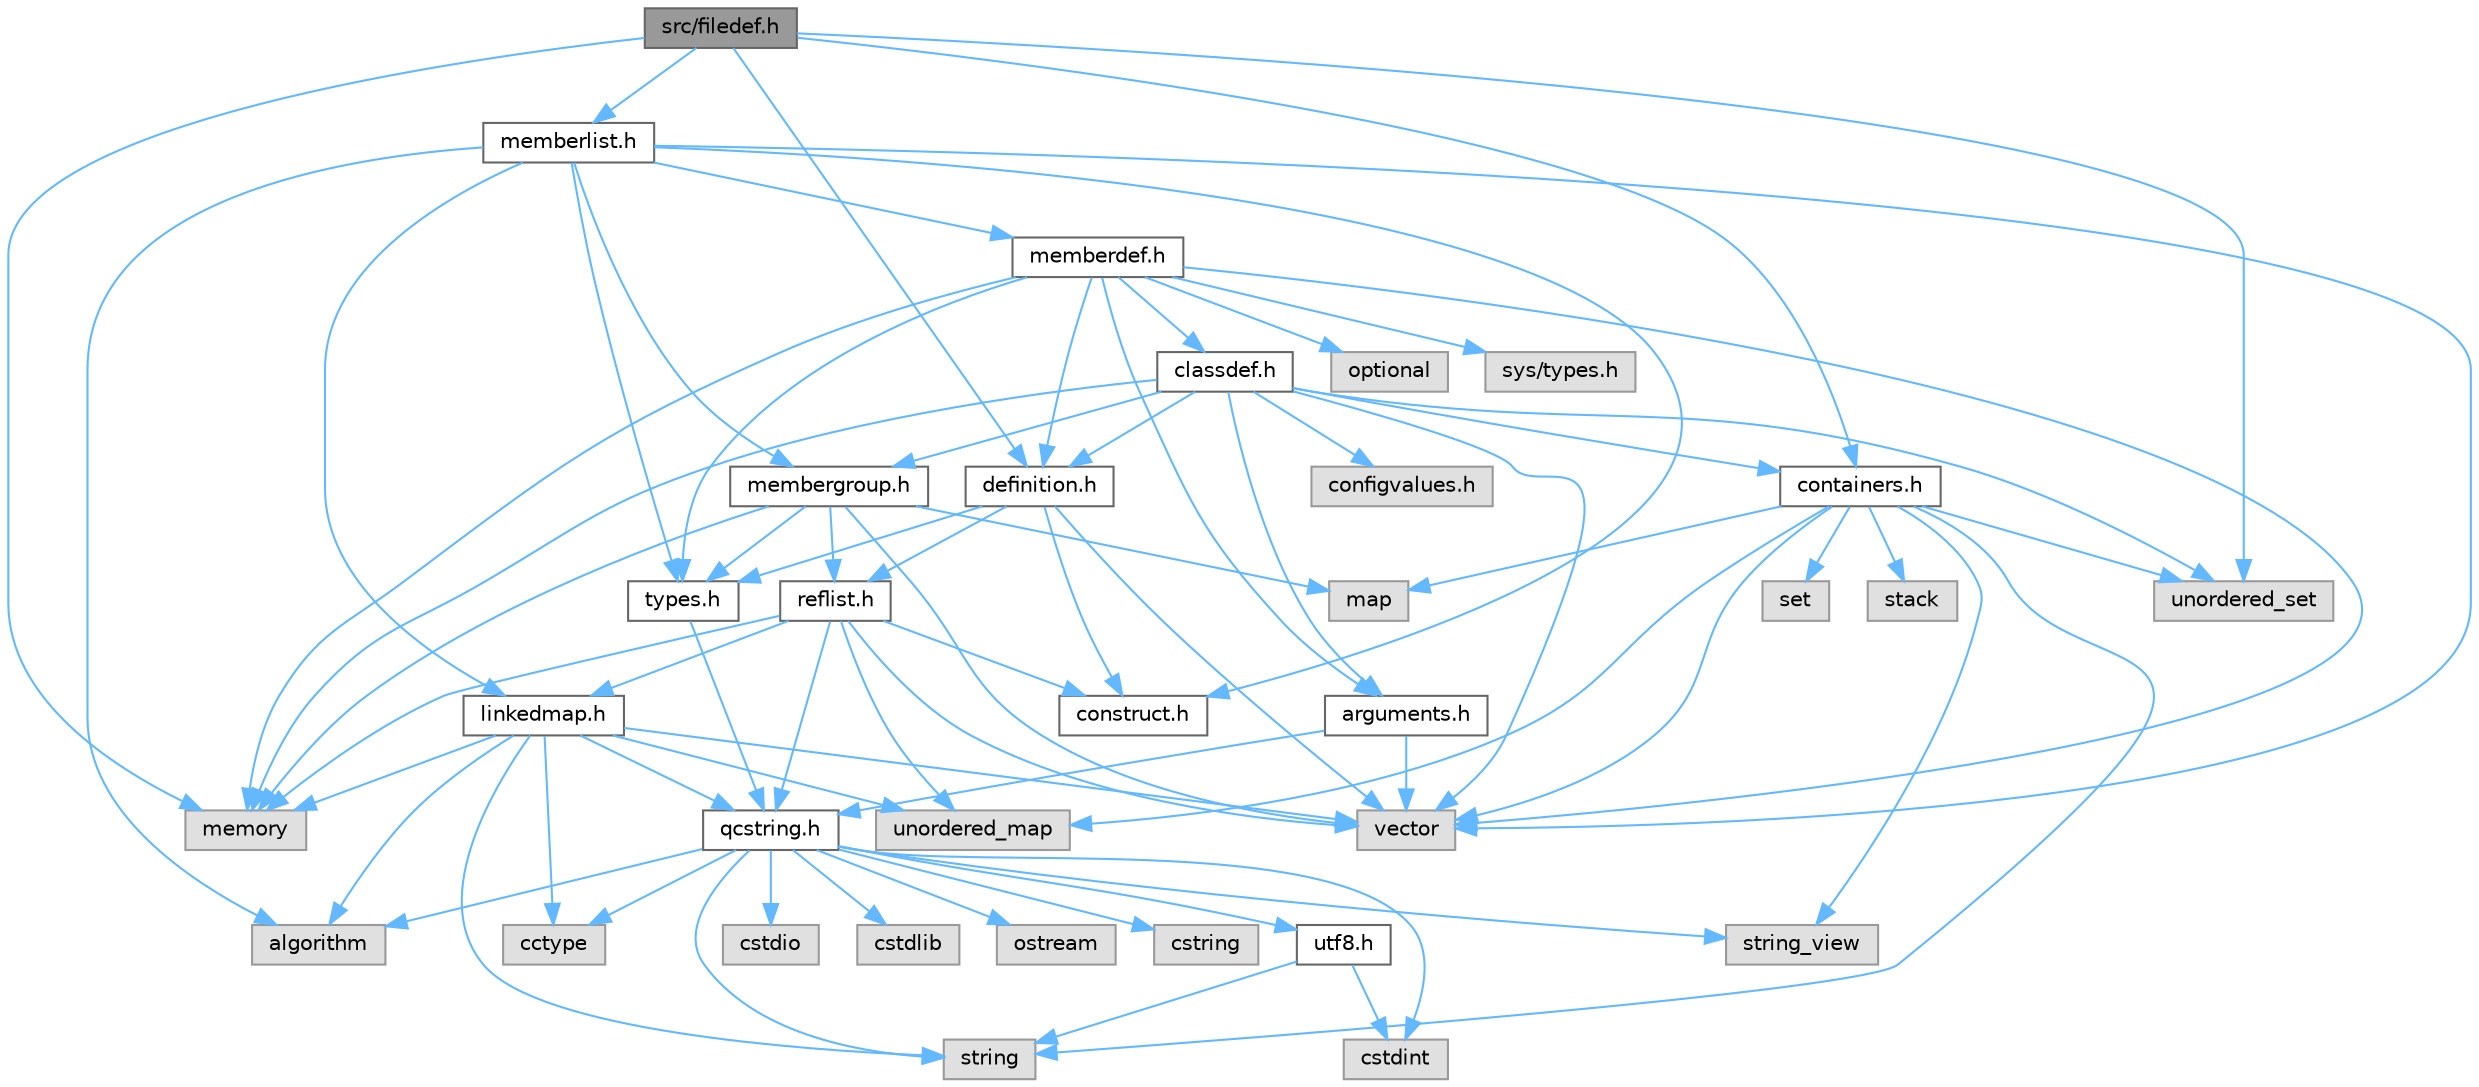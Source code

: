 digraph "src/filedef.h"
{
 // INTERACTIVE_SVG=YES
 // LATEX_PDF_SIZE
  bgcolor="transparent";
  edge [fontname=Helvetica,fontsize=10,labelfontname=Helvetica,labelfontsize=10];
  node [fontname=Helvetica,fontsize=10,shape=box,height=0.2,width=0.4];
  Node1 [id="Node000001",label="src/filedef.h",height=0.2,width=0.4,color="gray40", fillcolor="grey60", style="filled", fontcolor="black",tooltip=" "];
  Node1 -> Node2 [id="edge1_Node000001_Node000002",color="steelblue1",style="solid",tooltip=" "];
  Node2 [id="Node000002",label="memory",height=0.2,width=0.4,color="grey60", fillcolor="#E0E0E0", style="filled",tooltip=" "];
  Node1 -> Node3 [id="edge2_Node000001_Node000003",color="steelblue1",style="solid",tooltip=" "];
  Node3 [id="Node000003",label="unordered_set",height=0.2,width=0.4,color="grey60", fillcolor="#E0E0E0", style="filled",tooltip=" "];
  Node1 -> Node4 [id="edge3_Node000001_Node000004",color="steelblue1",style="solid",tooltip=" "];
  Node4 [id="Node000004",label="definition.h",height=0.2,width=0.4,color="grey40", fillcolor="white", style="filled",URL="$df/da1/definition_8h.html",tooltip=" "];
  Node4 -> Node5 [id="edge4_Node000004_Node000005",color="steelblue1",style="solid",tooltip=" "];
  Node5 [id="Node000005",label="vector",height=0.2,width=0.4,color="grey60", fillcolor="#E0E0E0", style="filled",tooltip=" "];
  Node4 -> Node6 [id="edge5_Node000004_Node000006",color="steelblue1",style="solid",tooltip=" "];
  Node6 [id="Node000006",label="types.h",height=0.2,width=0.4,color="grey40", fillcolor="white", style="filled",URL="$d9/d49/types_8h.html",tooltip="This file contains a number of basic enums and types."];
  Node6 -> Node7 [id="edge6_Node000006_Node000007",color="steelblue1",style="solid",tooltip=" "];
  Node7 [id="Node000007",label="qcstring.h",height=0.2,width=0.4,color="grey40", fillcolor="white", style="filled",URL="$d7/d5c/qcstring_8h.html",tooltip=" "];
  Node7 -> Node8 [id="edge7_Node000007_Node000008",color="steelblue1",style="solid",tooltip=" "];
  Node8 [id="Node000008",label="string",height=0.2,width=0.4,color="grey60", fillcolor="#E0E0E0", style="filled",tooltip=" "];
  Node7 -> Node9 [id="edge8_Node000007_Node000009",color="steelblue1",style="solid",tooltip=" "];
  Node9 [id="Node000009",label="string_view",height=0.2,width=0.4,color="grey60", fillcolor="#E0E0E0", style="filled",tooltip=" "];
  Node7 -> Node10 [id="edge9_Node000007_Node000010",color="steelblue1",style="solid",tooltip=" "];
  Node10 [id="Node000010",label="algorithm",height=0.2,width=0.4,color="grey60", fillcolor="#E0E0E0", style="filled",tooltip=" "];
  Node7 -> Node11 [id="edge10_Node000007_Node000011",color="steelblue1",style="solid",tooltip=" "];
  Node11 [id="Node000011",label="cctype",height=0.2,width=0.4,color="grey60", fillcolor="#E0E0E0", style="filled",tooltip=" "];
  Node7 -> Node12 [id="edge11_Node000007_Node000012",color="steelblue1",style="solid",tooltip=" "];
  Node12 [id="Node000012",label="cstring",height=0.2,width=0.4,color="grey60", fillcolor="#E0E0E0", style="filled",tooltip=" "];
  Node7 -> Node13 [id="edge12_Node000007_Node000013",color="steelblue1",style="solid",tooltip=" "];
  Node13 [id="Node000013",label="cstdio",height=0.2,width=0.4,color="grey60", fillcolor="#E0E0E0", style="filled",tooltip=" "];
  Node7 -> Node14 [id="edge13_Node000007_Node000014",color="steelblue1",style="solid",tooltip=" "];
  Node14 [id="Node000014",label="cstdlib",height=0.2,width=0.4,color="grey60", fillcolor="#E0E0E0", style="filled",tooltip=" "];
  Node7 -> Node15 [id="edge14_Node000007_Node000015",color="steelblue1",style="solid",tooltip=" "];
  Node15 [id="Node000015",label="cstdint",height=0.2,width=0.4,color="grey60", fillcolor="#E0E0E0", style="filled",tooltip=" "];
  Node7 -> Node16 [id="edge15_Node000007_Node000016",color="steelblue1",style="solid",tooltip=" "];
  Node16 [id="Node000016",label="ostream",height=0.2,width=0.4,color="grey60", fillcolor="#E0E0E0", style="filled",tooltip=" "];
  Node7 -> Node17 [id="edge16_Node000007_Node000017",color="steelblue1",style="solid",tooltip=" "];
  Node17 [id="Node000017",label="utf8.h",height=0.2,width=0.4,color="grey40", fillcolor="white", style="filled",URL="$db/d7c/utf8_8h.html",tooltip="Various UTF8 related helper functions."];
  Node17 -> Node15 [id="edge17_Node000017_Node000015",color="steelblue1",style="solid",tooltip=" "];
  Node17 -> Node8 [id="edge18_Node000017_Node000008",color="steelblue1",style="solid",tooltip=" "];
  Node4 -> Node18 [id="edge19_Node000004_Node000018",color="steelblue1",style="solid",tooltip=" "];
  Node18 [id="Node000018",label="reflist.h",height=0.2,width=0.4,color="grey40", fillcolor="white", style="filled",URL="$d1/d02/reflist_8h.html",tooltip=" "];
  Node18 -> Node5 [id="edge20_Node000018_Node000005",color="steelblue1",style="solid",tooltip=" "];
  Node18 -> Node19 [id="edge21_Node000018_Node000019",color="steelblue1",style="solid",tooltip=" "];
  Node19 [id="Node000019",label="unordered_map",height=0.2,width=0.4,color="grey60", fillcolor="#E0E0E0", style="filled",tooltip=" "];
  Node18 -> Node2 [id="edge22_Node000018_Node000002",color="steelblue1",style="solid",tooltip=" "];
  Node18 -> Node7 [id="edge23_Node000018_Node000007",color="steelblue1",style="solid",tooltip=" "];
  Node18 -> Node20 [id="edge24_Node000018_Node000020",color="steelblue1",style="solid",tooltip=" "];
  Node20 [id="Node000020",label="linkedmap.h",height=0.2,width=0.4,color="grey40", fillcolor="white", style="filled",URL="$da/de1/linkedmap_8h.html",tooltip=" "];
  Node20 -> Node19 [id="edge25_Node000020_Node000019",color="steelblue1",style="solid",tooltip=" "];
  Node20 -> Node5 [id="edge26_Node000020_Node000005",color="steelblue1",style="solid",tooltip=" "];
  Node20 -> Node2 [id="edge27_Node000020_Node000002",color="steelblue1",style="solid",tooltip=" "];
  Node20 -> Node8 [id="edge28_Node000020_Node000008",color="steelblue1",style="solid",tooltip=" "];
  Node20 -> Node10 [id="edge29_Node000020_Node000010",color="steelblue1",style="solid",tooltip=" "];
  Node20 -> Node11 [id="edge30_Node000020_Node000011",color="steelblue1",style="solid",tooltip=" "];
  Node20 -> Node7 [id="edge31_Node000020_Node000007",color="steelblue1",style="solid",tooltip=" "];
  Node18 -> Node21 [id="edge32_Node000018_Node000021",color="steelblue1",style="solid",tooltip=" "];
  Node21 [id="Node000021",label="construct.h",height=0.2,width=0.4,color="grey40", fillcolor="white", style="filled",URL="$d7/dfc/construct_8h.html",tooltip=" "];
  Node4 -> Node21 [id="edge33_Node000004_Node000021",color="steelblue1",style="solid",tooltip=" "];
  Node1 -> Node22 [id="edge34_Node000001_Node000022",color="steelblue1",style="solid",tooltip=" "];
  Node22 [id="Node000022",label="memberlist.h",height=0.2,width=0.4,color="grey40", fillcolor="white", style="filled",URL="$dd/d78/memberlist_8h.html",tooltip=" "];
  Node22 -> Node5 [id="edge35_Node000022_Node000005",color="steelblue1",style="solid",tooltip=" "];
  Node22 -> Node10 [id="edge36_Node000022_Node000010",color="steelblue1",style="solid",tooltip=" "];
  Node22 -> Node23 [id="edge37_Node000022_Node000023",color="steelblue1",style="solid",tooltip=" "];
  Node23 [id="Node000023",label="memberdef.h",height=0.2,width=0.4,color="grey40", fillcolor="white", style="filled",URL="$d4/d46/memberdef_8h.html",tooltip=" "];
  Node23 -> Node5 [id="edge38_Node000023_Node000005",color="steelblue1",style="solid",tooltip=" "];
  Node23 -> Node2 [id="edge39_Node000023_Node000002",color="steelblue1",style="solid",tooltip=" "];
  Node23 -> Node24 [id="edge40_Node000023_Node000024",color="steelblue1",style="solid",tooltip=" "];
  Node24 [id="Node000024",label="optional",height=0.2,width=0.4,color="grey60", fillcolor="#E0E0E0", style="filled",tooltip=" "];
  Node23 -> Node25 [id="edge41_Node000023_Node000025",color="steelblue1",style="solid",tooltip=" "];
  Node25 [id="Node000025",label="sys/types.h",height=0.2,width=0.4,color="grey60", fillcolor="#E0E0E0", style="filled",tooltip=" "];
  Node23 -> Node6 [id="edge42_Node000023_Node000006",color="steelblue1",style="solid",tooltip=" "];
  Node23 -> Node4 [id="edge43_Node000023_Node000004",color="steelblue1",style="solid",tooltip=" "];
  Node23 -> Node26 [id="edge44_Node000023_Node000026",color="steelblue1",style="solid",tooltip=" "];
  Node26 [id="Node000026",label="arguments.h",height=0.2,width=0.4,color="grey40", fillcolor="white", style="filled",URL="$df/d9b/arguments_8h.html",tooltip=" "];
  Node26 -> Node5 [id="edge45_Node000026_Node000005",color="steelblue1",style="solid",tooltip=" "];
  Node26 -> Node7 [id="edge46_Node000026_Node000007",color="steelblue1",style="solid",tooltip=" "];
  Node23 -> Node27 [id="edge47_Node000023_Node000027",color="steelblue1",style="solid",tooltip=" "];
  Node27 [id="Node000027",label="classdef.h",height=0.2,width=0.4,color="grey40", fillcolor="white", style="filled",URL="$d1/da6/classdef_8h.html",tooltip=" "];
  Node27 -> Node2 [id="edge48_Node000027_Node000002",color="steelblue1",style="solid",tooltip=" "];
  Node27 -> Node5 [id="edge49_Node000027_Node000005",color="steelblue1",style="solid",tooltip=" "];
  Node27 -> Node3 [id="edge50_Node000027_Node000003",color="steelblue1",style="solid",tooltip=" "];
  Node27 -> Node28 [id="edge51_Node000027_Node000028",color="steelblue1",style="solid",tooltip=" "];
  Node28 [id="Node000028",label="containers.h",height=0.2,width=0.4,color="grey40", fillcolor="white", style="filled",URL="$d5/d75/containers_8h.html",tooltip=" "];
  Node28 -> Node5 [id="edge52_Node000028_Node000005",color="steelblue1",style="solid",tooltip=" "];
  Node28 -> Node8 [id="edge53_Node000028_Node000008",color="steelblue1",style="solid",tooltip=" "];
  Node28 -> Node9 [id="edge54_Node000028_Node000009",color="steelblue1",style="solid",tooltip=" "];
  Node28 -> Node29 [id="edge55_Node000028_Node000029",color="steelblue1",style="solid",tooltip=" "];
  Node29 [id="Node000029",label="set",height=0.2,width=0.4,color="grey60", fillcolor="#E0E0E0", style="filled",tooltip=" "];
  Node28 -> Node30 [id="edge56_Node000028_Node000030",color="steelblue1",style="solid",tooltip=" "];
  Node30 [id="Node000030",label="map",height=0.2,width=0.4,color="grey60", fillcolor="#E0E0E0", style="filled",tooltip=" "];
  Node28 -> Node3 [id="edge57_Node000028_Node000003",color="steelblue1",style="solid",tooltip=" "];
  Node28 -> Node19 [id="edge58_Node000028_Node000019",color="steelblue1",style="solid",tooltip=" "];
  Node28 -> Node31 [id="edge59_Node000028_Node000031",color="steelblue1",style="solid",tooltip=" "];
  Node31 [id="Node000031",label="stack",height=0.2,width=0.4,color="grey60", fillcolor="#E0E0E0", style="filled",tooltip=" "];
  Node27 -> Node4 [id="edge60_Node000027_Node000004",color="steelblue1",style="solid",tooltip=" "];
  Node27 -> Node26 [id="edge61_Node000027_Node000026",color="steelblue1",style="solid",tooltip=" "];
  Node27 -> Node32 [id="edge62_Node000027_Node000032",color="steelblue1",style="solid",tooltip=" "];
  Node32 [id="Node000032",label="membergroup.h",height=0.2,width=0.4,color="grey40", fillcolor="white", style="filled",URL="$d9/d11/membergroup_8h.html",tooltip=" "];
  Node32 -> Node5 [id="edge63_Node000032_Node000005",color="steelblue1",style="solid",tooltip=" "];
  Node32 -> Node30 [id="edge64_Node000032_Node000030",color="steelblue1",style="solid",tooltip=" "];
  Node32 -> Node2 [id="edge65_Node000032_Node000002",color="steelblue1",style="solid",tooltip=" "];
  Node32 -> Node6 [id="edge66_Node000032_Node000006",color="steelblue1",style="solid",tooltip=" "];
  Node32 -> Node18 [id="edge67_Node000032_Node000018",color="steelblue1",style="solid",tooltip=" "];
  Node27 -> Node33 [id="edge68_Node000027_Node000033",color="steelblue1",style="solid",tooltip=" "];
  Node33 [id="Node000033",label="configvalues.h",height=0.2,width=0.4,color="grey60", fillcolor="#E0E0E0", style="filled",tooltip=" "];
  Node22 -> Node20 [id="edge69_Node000022_Node000020",color="steelblue1",style="solid",tooltip=" "];
  Node22 -> Node6 [id="edge70_Node000022_Node000006",color="steelblue1",style="solid",tooltip=" "];
  Node22 -> Node32 [id="edge71_Node000022_Node000032",color="steelblue1",style="solid",tooltip=" "];
  Node22 -> Node21 [id="edge72_Node000022_Node000021",color="steelblue1",style="solid",tooltip=" "];
  Node1 -> Node28 [id="edge73_Node000001_Node000028",color="steelblue1",style="solid",tooltip=" "];
}
